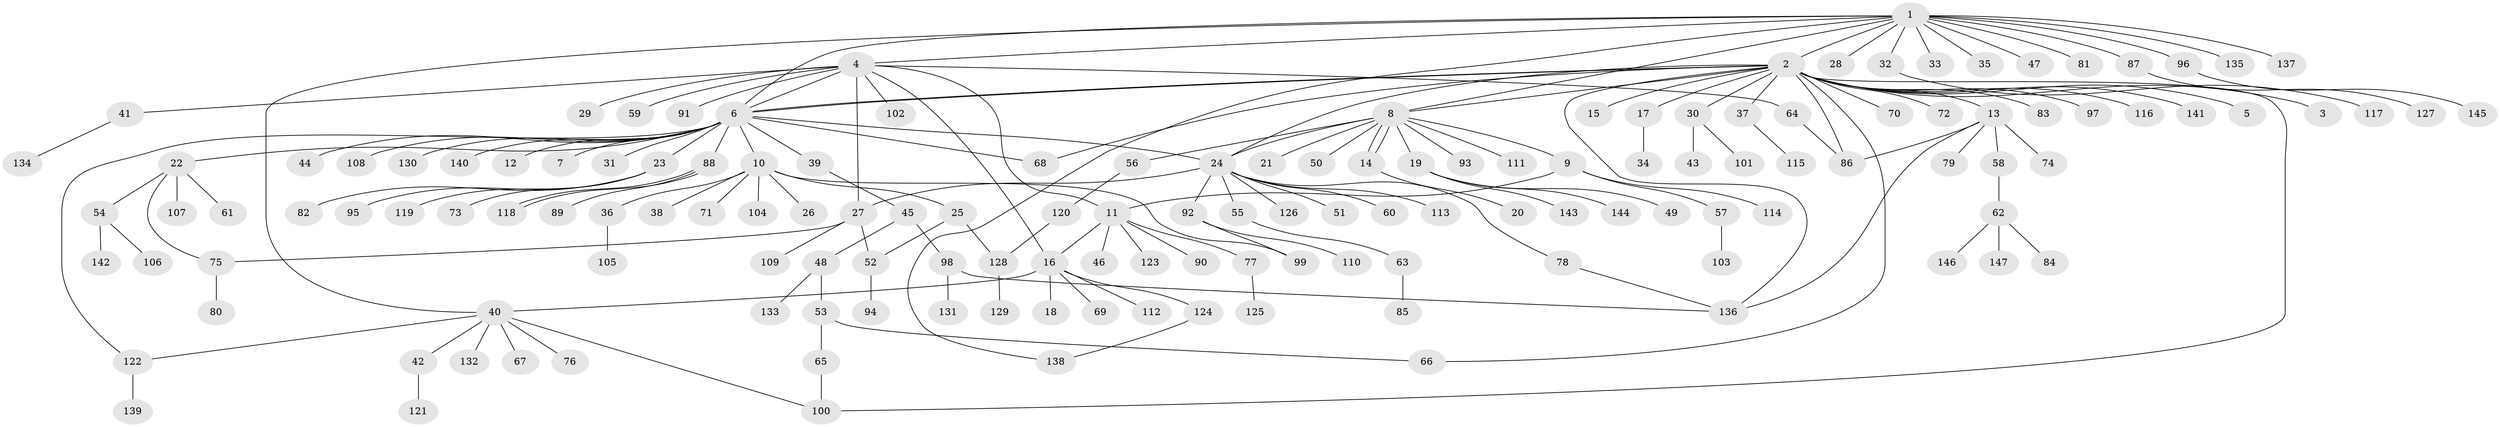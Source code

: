 // Generated by graph-tools (version 1.1) at 2025/11/02/27/25 16:11:15]
// undirected, 147 vertices, 173 edges
graph export_dot {
graph [start="1"]
  node [color=gray90,style=filled];
  1;
  2;
  3;
  4;
  5;
  6;
  7;
  8;
  9;
  10;
  11;
  12;
  13;
  14;
  15;
  16;
  17;
  18;
  19;
  20;
  21;
  22;
  23;
  24;
  25;
  26;
  27;
  28;
  29;
  30;
  31;
  32;
  33;
  34;
  35;
  36;
  37;
  38;
  39;
  40;
  41;
  42;
  43;
  44;
  45;
  46;
  47;
  48;
  49;
  50;
  51;
  52;
  53;
  54;
  55;
  56;
  57;
  58;
  59;
  60;
  61;
  62;
  63;
  64;
  65;
  66;
  67;
  68;
  69;
  70;
  71;
  72;
  73;
  74;
  75;
  76;
  77;
  78;
  79;
  80;
  81;
  82;
  83;
  84;
  85;
  86;
  87;
  88;
  89;
  90;
  91;
  92;
  93;
  94;
  95;
  96;
  97;
  98;
  99;
  100;
  101;
  102;
  103;
  104;
  105;
  106;
  107;
  108;
  109;
  110;
  111;
  112;
  113;
  114;
  115;
  116;
  117;
  118;
  119;
  120;
  121;
  122;
  123;
  124;
  125;
  126;
  127;
  128;
  129;
  130;
  131;
  132;
  133;
  134;
  135;
  136;
  137;
  138;
  139;
  140;
  141;
  142;
  143;
  144;
  145;
  146;
  147;
  1 -- 2;
  1 -- 4;
  1 -- 6;
  1 -- 8;
  1 -- 28;
  1 -- 32;
  1 -- 33;
  1 -- 35;
  1 -- 40;
  1 -- 47;
  1 -- 81;
  1 -- 87;
  1 -- 96;
  1 -- 135;
  1 -- 137;
  1 -- 138;
  2 -- 3;
  2 -- 5;
  2 -- 6;
  2 -- 6;
  2 -- 8;
  2 -- 13;
  2 -- 15;
  2 -- 17;
  2 -- 24;
  2 -- 30;
  2 -- 37;
  2 -- 66;
  2 -- 68;
  2 -- 70;
  2 -- 72;
  2 -- 83;
  2 -- 86;
  2 -- 97;
  2 -- 100;
  2 -- 116;
  2 -- 136;
  2 -- 141;
  4 -- 6;
  4 -- 11;
  4 -- 16;
  4 -- 27;
  4 -- 29;
  4 -- 41;
  4 -- 59;
  4 -- 64;
  4 -- 91;
  4 -- 102;
  6 -- 7;
  6 -- 10;
  6 -- 12;
  6 -- 22;
  6 -- 23;
  6 -- 24;
  6 -- 31;
  6 -- 39;
  6 -- 44;
  6 -- 68;
  6 -- 88;
  6 -- 108;
  6 -- 122;
  6 -- 130;
  6 -- 140;
  8 -- 9;
  8 -- 14;
  8 -- 14;
  8 -- 19;
  8 -- 21;
  8 -- 24;
  8 -- 50;
  8 -- 56;
  8 -- 93;
  8 -- 111;
  9 -- 11;
  9 -- 57;
  9 -- 114;
  10 -- 25;
  10 -- 26;
  10 -- 36;
  10 -- 38;
  10 -- 71;
  10 -- 99;
  10 -- 104;
  11 -- 16;
  11 -- 46;
  11 -- 77;
  11 -- 90;
  11 -- 123;
  13 -- 58;
  13 -- 74;
  13 -- 79;
  13 -- 86;
  13 -- 136;
  14 -- 20;
  16 -- 18;
  16 -- 40;
  16 -- 69;
  16 -- 112;
  16 -- 124;
  17 -- 34;
  19 -- 49;
  19 -- 143;
  19 -- 144;
  22 -- 54;
  22 -- 61;
  22 -- 75;
  22 -- 107;
  23 -- 73;
  23 -- 82;
  23 -- 95;
  23 -- 119;
  24 -- 27;
  24 -- 51;
  24 -- 55;
  24 -- 60;
  24 -- 78;
  24 -- 92;
  24 -- 113;
  24 -- 126;
  25 -- 52;
  25 -- 128;
  27 -- 52;
  27 -- 75;
  27 -- 109;
  30 -- 43;
  30 -- 101;
  32 -- 117;
  36 -- 105;
  37 -- 115;
  39 -- 45;
  40 -- 42;
  40 -- 67;
  40 -- 76;
  40 -- 100;
  40 -- 122;
  40 -- 132;
  41 -- 134;
  42 -- 121;
  45 -- 48;
  45 -- 98;
  48 -- 53;
  48 -- 133;
  52 -- 94;
  53 -- 65;
  53 -- 66;
  54 -- 106;
  54 -- 142;
  55 -- 63;
  56 -- 120;
  57 -- 103;
  58 -- 62;
  62 -- 84;
  62 -- 146;
  62 -- 147;
  63 -- 85;
  64 -- 86;
  65 -- 100;
  75 -- 80;
  77 -- 125;
  78 -- 136;
  87 -- 127;
  88 -- 89;
  88 -- 118;
  88 -- 118;
  92 -- 99;
  92 -- 110;
  96 -- 145;
  98 -- 131;
  98 -- 136;
  120 -- 128;
  122 -- 139;
  124 -- 138;
  128 -- 129;
}
